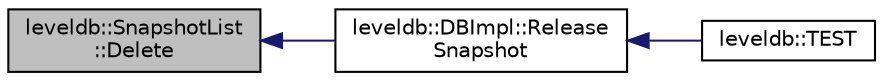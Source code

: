 digraph "leveldb::SnapshotList::Delete"
{
  edge [fontname="Helvetica",fontsize="10",labelfontname="Helvetica",labelfontsize="10"];
  node [fontname="Helvetica",fontsize="10",shape=record];
  rankdir="LR";
  Node1 [label="leveldb::SnapshotList\l::Delete",height=0.2,width=0.4,color="black", fillcolor="grey75", style="filled" fontcolor="black"];
  Node1 -> Node2 [dir="back",color="midnightblue",fontsize="10",style="solid",fontname="Helvetica"];
  Node2 [label="leveldb::DBImpl::Release\lSnapshot",height=0.2,width=0.4,color="black", fillcolor="white", style="filled",URL="$classleveldb_1_1_d_b_impl.html#a6c0b6abfc9a30cc8e5412d4fc3e8c886"];
  Node2 -> Node3 [dir="back",color="midnightblue",fontsize="10",style="solid",fontname="Helvetica"];
  Node3 [label="leveldb::TEST",height=0.2,width=0.4,color="black", fillcolor="white", style="filled",URL="$namespaceleveldb.html#ad6fac95495278565df640d4055b9c9f0"];
}

